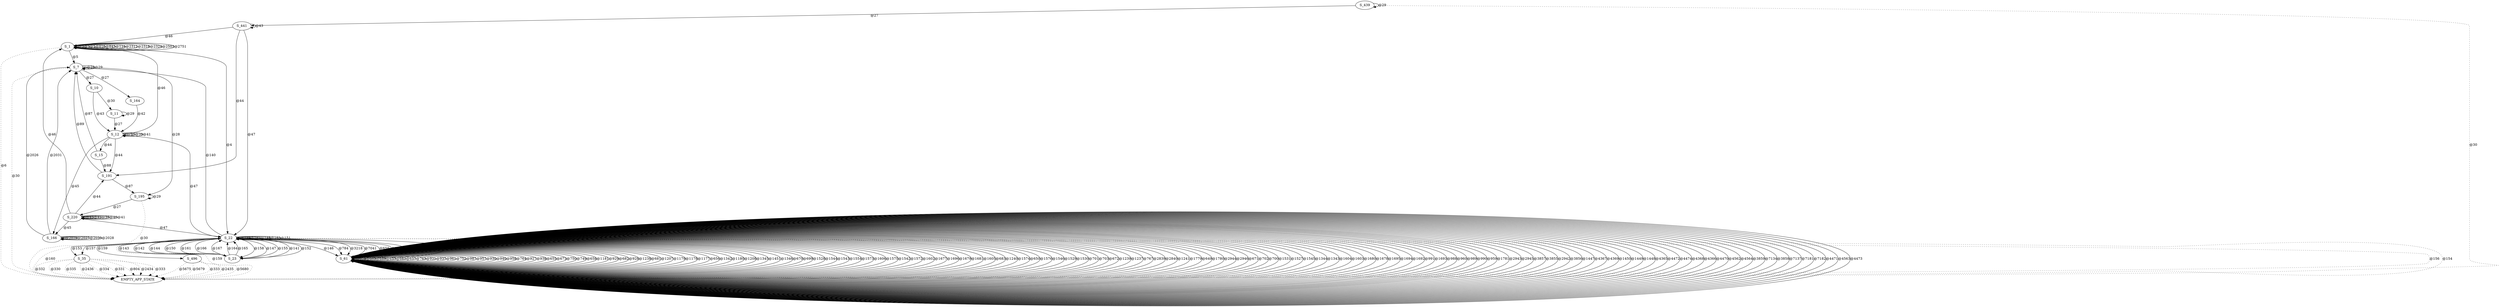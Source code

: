 digraph graphtest {
  S_1 -> S_1  [ label="@2"] ;
  S_1 -> S_1  [ label="@3"] ;
  S_1 -> EMPTY_APP_STATE  [ style=dotted,label="@6"] ;
  S_1 -> S_7  [ label="@5"] ;
  S_1 -> S_1  [ label="@1"] ;
  S_1 -> S_22  [ label="@4"] ;
  S_1 -> S_1  [ label="@816"] ;
  S_1 -> S_1  [ label="@843"] ;
  S_1 -> S_1  [ label="@134"] ;
  S_1 -> S_1  [ label="@2312"] ;
  S_1 -> S_1  [ label="@2318"] ;
  S_1 -> S_1  [ label="@2324"] ;
  S_1 -> S_1  [ label="@2503"] ;
  S_1 -> S_1  [ label="@2751"] ;
  S_7 -> S_7  [ label="@28"] ;
  S_7 -> S_7  [ label="@29"] ;
  S_7 -> S_10  [ label="@27"] ;
  S_7 -> EMPTY_APP_STATE  [ style=dotted,label="@30"] ;
  S_7 -> S_164  [ label="@27"] ;
  S_7 -> S_195  [ label="@28"] ;
  S_10 -> S_11  [ label="@30"] ;
  S_10 -> S_12  [ label="@43"] ;
  S_11 -> S_12  [ label="@27"] ;
  S_11 -> S_11  [ label="@29"] ;
  S_12 -> S_12  [ label="@40"] ;
  S_12 -> S_12  [ label="@39"] ;
  S_12 -> S_15  [ label="@44"] ;
  S_12 -> S_12  [ label="@41"] ;
  S_12 -> S_1  [ label="@46"] ;
  S_12 -> S_22  [ label="@47"] ;
  S_12 -> S_166  [ label="@45"] ;
  S_12 -> S_191  [ label="@44"] ;
  S_15 -> S_7  [ label="@87"] ;
  S_15 -> S_191  [ label="@88"] ;
  S_22 -> S_23  [ label="@158"] ;
  S_22 -> EMPTY_APP_STATE  [ style=dotted,label="@160"] ;
  S_22 -> S_23  [ label="@147"] ;
  S_22 -> S_23  [ label="@155"] ;
  S_22 -> S_23  [ label="@141"] ;
  S_22 -> EMPTY_APP_STATE  [ style=dotted,label="@159"] ;
  S_22 -> S_35  [ label="@157"] ;
  S_22 -> S_23  [ label="@152"] ;
  S_22 -> S_22  [ label="@149"] ;
  S_22 -> EMPTY_APP_STATE  [ style=dotted,label="@156"] ;
  S_22 -> EMPTY_APP_STATE  [ style=dotted,label="@154"] ;
  S_22 -> S_22  [ label="@162"] ;
  S_22 -> S_23  [ label="@143"] ;
  S_22 -> S_23  [ label="@142"] ;
  S_22 -> S_22  [ label="@148"] ;
  S_22 -> S_23  [ label="@144"] ;
  S_22 -> S_23  [ label="@150"] ;
  S_22 -> S_61  [ label="@145"] ;
  S_22 -> S_61  [ label="@146"] ;
  S_22 -> S_35  [ label="@153"] ;
  S_22 -> S_61  [ label="@784"] ;
  S_22 -> S_7  [ label="@140"] ;
  S_22 -> S_22  [ label="@163"] ;
  S_22 -> S_22  [ label="@151"] ;
  S_22 -> S_61  [ label="@3218"] ;
  S_22 -> S_496  [ label="@159"] ;
  S_22 -> S_61  [ label="@7041"] ;
  S_23 -> S_22  [ label="@161"] ;
  S_23 -> S_22  [ label="@166"] ;
  S_23 -> S_22  [ label="@167"] ;
  S_23 -> S_22  [ label="@164"] ;
  S_23 -> S_22  [ label="@165"] ;
  S_35 -> EMPTY_APP_STATE  [ style=dotted,label="@332"] ;
  S_35 -> EMPTY_APP_STATE  [ style=dotted,label="@330"] ;
  S_35 -> EMPTY_APP_STATE  [ style=dotted,label="@335"] ;
  S_35 -> EMPTY_APP_STATE  [ style=dotted,label="@2436"] ;
  S_35 -> EMPTY_APP_STATE  [ style=dotted,label="@334"] ;
  S_35 -> EMPTY_APP_STATE  [ style=dotted,label="@331"] ;
  S_35 -> EMPTY_APP_STATE  [ style=dotted,label="@804"] ;
  S_35 -> EMPTY_APP_STATE  [ style=dotted,label="@2434"] ;
  S_35 -> EMPTY_APP_STATE  [ style=dotted,label="@333"] ;
  S_61 -> S_61  [ label="@654"] ;
  S_61 -> S_61  [ label="@663"] ;
  S_61 -> S_61  [ label="@669"] ;
  S_61 -> S_22  [ label="@659"] ;
  S_61 -> S_61  [ label="@653"] ;
  S_61 -> S_61  [ label="@662"] ;
  S_61 -> S_22  [ label="@660"] ;
  S_61 -> S_61  [ label="@657"] ;
  S_61 -> S_61  [ label="@763"] ;
  S_61 -> S_61  [ label="@931"] ;
  S_61 -> S_61  [ label="@937"] ;
  S_61 -> S_61  [ label="@961"] ;
  S_61 -> S_61  [ label="@752"] ;
  S_61 -> S_61  [ label="@987"] ;
  S_61 -> S_61  [ label="@957"] ;
  S_61 -> S_61  [ label="@930"] ;
  S_61 -> S_61  [ label="@940"] ;
  S_61 -> S_61  [ label="@958"] ;
  S_61 -> S_61  [ label="@764"] ;
  S_61 -> S_61  [ label="@927"] ;
  S_61 -> S_61  [ label="@938"] ;
  S_61 -> S_61  [ label="@655"] ;
  S_61 -> S_61  [ label="@673"] ;
  S_61 -> S_61  [ label="@750"] ;
  S_61 -> S_61  [ label="@749"] ;
  S_61 -> S_61  [ label="@658"] ;
  S_61 -> S_61  [ label="@1181"] ;
  S_61 -> S_61  [ label="@929"] ;
  S_61 -> S_61  [ label="@682"] ;
  S_61 -> S_61  [ label="@928"] ;
  S_61 -> S_61  [ label="@1238"] ;
  S_61 -> S_61  [ label="@681"] ;
  S_61 -> S_61  [ label="@1207"] ;
  S_61 -> S_61  [ label="@1179"] ;
  S_61 -> S_61  [ label="@1178"] ;
  S_61 -> S_61  [ label="@1177"] ;
  S_61 -> S_61  [ label="@656"] ;
  S_61 -> S_61  [ label="@1342"] ;
  S_61 -> S_61  [ label="@1180"] ;
  S_61 -> S_61  [ label="@1208"] ;
  S_61 -> S_61  [ label="@1345"] ;
  S_61 -> S_61  [ label="@1451"] ;
  S_61 -> S_61  [ label="@1346"] ;
  S_61 -> S_61  [ label="@670"] ;
  S_61 -> S_61  [ label="@699"] ;
  S_61 -> S_61  [ label="@1528"] ;
  S_61 -> S_61  [ label="@1544"] ;
  S_61 -> S_61  [ label="@1543"] ;
  S_61 -> S_61  [ label="@1554"] ;
  S_61 -> S_61  [ label="@1573"] ;
  S_61 -> S_61  [ label="@1606"] ;
  S_61 -> S_61  [ label="@1575"] ;
  S_61 -> S_61  [ label="@1542"] ;
  S_61 -> S_61  [ label="@1572"] ;
  S_61 -> S_61  [ label="@1602"] ;
  S_61 -> S_61  [ label="@1677"] ;
  S_61 -> S_61  [ label="@1696"] ;
  S_61 -> S_61  [ label="@1679"] ;
  S_61 -> S_61  [ label="@1681"] ;
  S_61 -> S_61  [ label="@1605"] ;
  S_61 -> S_61  [ label="@683"] ;
  S_61 -> S_61  [ label="@1240"] ;
  S_61 -> S_61  [ label="@1574"] ;
  S_61 -> S_61  [ label="@650"] ;
  S_61 -> S_61  [ label="@1576"] ;
  S_61 -> S_61  [ label="@1546"] ;
  S_61 -> S_61  [ label="@1529"] ;
  S_61 -> S_61  [ label="@1530"] ;
  S_61 -> S_61  [ label="@701"] ;
  S_61 -> S_61  [ label="@703"] ;
  S_61 -> S_61  [ label="@672"] ;
  S_61 -> S_61  [ label="@1239"] ;
  S_61 -> S_61  [ label="@1237"] ;
  S_61 -> S_61  [ label="@767"] ;
  S_61 -> S_61  [ label="@2839"] ;
  S_61 -> S_61  [ label="@2840"] ;
  S_61 -> S_61  [ label="@1241"] ;
  S_61 -> S_61  [ label="@1779"] ;
  S_61 -> S_61  [ label="@649"] ;
  S_61 -> S_61  [ label="@1780"] ;
  S_61 -> S_61  [ label="@2944"] ;
  S_61 -> S_61  [ label="@2946"] ;
  S_61 -> S_61  [ label="@671"] ;
  S_61 -> S_61  [ label="@702"] ;
  S_61 -> S_61  [ label="@700"] ;
  S_61 -> S_61  [ label="@1531"] ;
  S_61 -> S_61  [ label="@1527"] ;
  S_61 -> S_61  [ label="@1545"] ;
  S_61 -> S_61  [ label="@1344"] ;
  S_61 -> S_61  [ label="@1343"] ;
  S_61 -> S_22  [ label="@161"] ;
  S_61 -> S_61  [ label="@1604"] ;
  S_61 -> S_61  [ label="@1603"] ;
  S_61 -> S_61  [ label="@1680"] ;
  S_61 -> S_61  [ label="@1678"] ;
  S_61 -> S_61  [ label="@1695"] ;
  S_61 -> S_61  [ label="@1694"] ;
  S_61 -> S_61  [ label="@1692"] ;
  S_61 -> S_61  [ label="@991"] ;
  S_61 -> S_61  [ label="@1693"] ;
  S_61 -> S_61  [ label="@988"] ;
  S_61 -> S_61  [ label="@960"] ;
  S_61 -> S_61  [ label="@989"] ;
  S_61 -> S_61  [ label="@990"] ;
  S_61 -> S_61  [ label="@959"] ;
  S_61 -> S_61  [ label="@1781"] ;
  S_61 -> S_61  [ label="@2943"] ;
  S_61 -> S_61  [ label="@2945"] ;
  S_61 -> S_61  [ label="@3857"] ;
  S_61 -> S_61  [ label="@3855"] ;
  S_61 -> S_61  [ label="@2942"] ;
  S_61 -> S_61  [ label="@3856"] ;
  S_61 -> S_61  [ label="@1447"] ;
  S_61 -> S_61  [ label="@4367"] ;
  S_61 -> S_61  [ label="@4369"] ;
  S_61 -> S_61  [ label="@1450"] ;
  S_61 -> S_61  [ label="@1449"] ;
  S_61 -> S_61  [ label="@1448"] ;
  S_61 -> S_61  [ label="@4365"] ;
  S_61 -> S_61  [ label="@4472"] ;
  S_61 -> S_61  [ label="@4474"] ;
  S_61 -> S_61  [ label="@4368"] ;
  S_61 -> S_61  [ label="@4366"] ;
  S_61 -> S_61  [ label="@4470"] ;
  S_61 -> S_61  [ label="@4562"] ;
  S_61 -> S_61  [ label="@4564"] ;
  S_61 -> S_61  [ label="@3859"] ;
  S_61 -> S_61  [ label="@7134"] ;
  S_61 -> S_61  [ label="@3858"] ;
  S_61 -> S_61  [ label="@7137"] ;
  S_61 -> S_61  [ label="@7181"] ;
  S_61 -> S_61  [ label="@7182"] ;
  S_61 -> S_61  [ label="@4471"] ;
  S_61 -> S_61  [ label="@4563"] ;
  S_61 -> S_61  [ label="@4473"] ;
  S_164 -> S_12  [ label="@42"] ;
  S_166 -> S_166  [ label="@2029"] ;
  S_166 -> S_166  [ label="@2027"] ;
  S_166 -> S_166  [ label="@2030"] ;
  S_166 -> S_166  [ label="@2028"] ;
  S_166 -> S_7  [ label="@2031"] ;
  S_166 -> S_7  [ label="@2026"] ;
  S_191 -> S_7  [ label="@89"] ;
  S_191 -> S_195  [ label="@87"] ;
  S_195 -> EMPTY_APP_STATE  [ style=dotted,label="@30"] ;
  S_195 -> S_195  [ label="@29"] ;
  S_195 -> S_220  [ label="@27"] ;
  S_220 -> S_220  [ label="@43"] ;
  S_220 -> S_220  [ label="@42"] ;
  S_220 -> S_191  [ label="@44"] ;
  S_220 -> S_22  [ label="@47"] ;
  S_220 -> S_220  [ label="@39"] ;
  S_220 -> S_220  [ label="@40"] ;
  S_220 -> S_1  [ label="@46"] ;
  S_220 -> S_220  [ label="@41"] ;
  S_220 -> S_166  [ label="@45"] ;
  S_439 -> S_439  [ label="@29"] ;
  S_439 -> S_441  [ label="@27"] ;
  S_439 -> EMPTY_APP_STATE  [ style=dotted,label="@30"] ;
  S_441 -> S_191  [ label="@44"] ;
  S_441 -> S_1  [ label="@46"] ;
  S_441 -> S_441  [ label="@43"] ;
  S_441 -> S_22  [ label="@47"] ;
  S_496 -> EMPTY_APP_STATE  [ style=dotted,label="@333"] ;
  S_496 -> EMPTY_APP_STATE  [ style=dotted,label="@2435"] ;
  S_496 -> EMPTY_APP_STATE  [ style=dotted,label="@5680"] ;
  S_496 -> EMPTY_APP_STATE  [ style=dotted,label="@5675"] ;
  S_496 -> EMPTY_APP_STATE  [ style=dotted,label="@5679"] ;
}